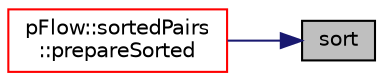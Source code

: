 digraph "sort"
{
 // LATEX_PDF_SIZE
  edge [fontname="Helvetica",fontsize="10",labelfontname="Helvetica",labelfontsize="10"];
  node [fontname="Helvetica",fontsize="10",shape=record];
  rankdir="RL";
  Node1 [label="sort",height=0.2,width=0.4,color="black", fillcolor="grey75", style="filled", fontcolor="black",tooltip=" "];
  Node1 -> Node2 [dir="back",color="midnightblue",fontsize="10",style="solid",fontname="Helvetica"];
  Node2 [label="pFlow::sortedPairs\l::prepareSorted",height=0.2,width=0.4,color="red", fillcolor="white", style="filled",URL="$classpFlow_1_1sortedPairs.html#a34f835663a19f31aa1999f867d6b2109",tooltip=" "];
}
